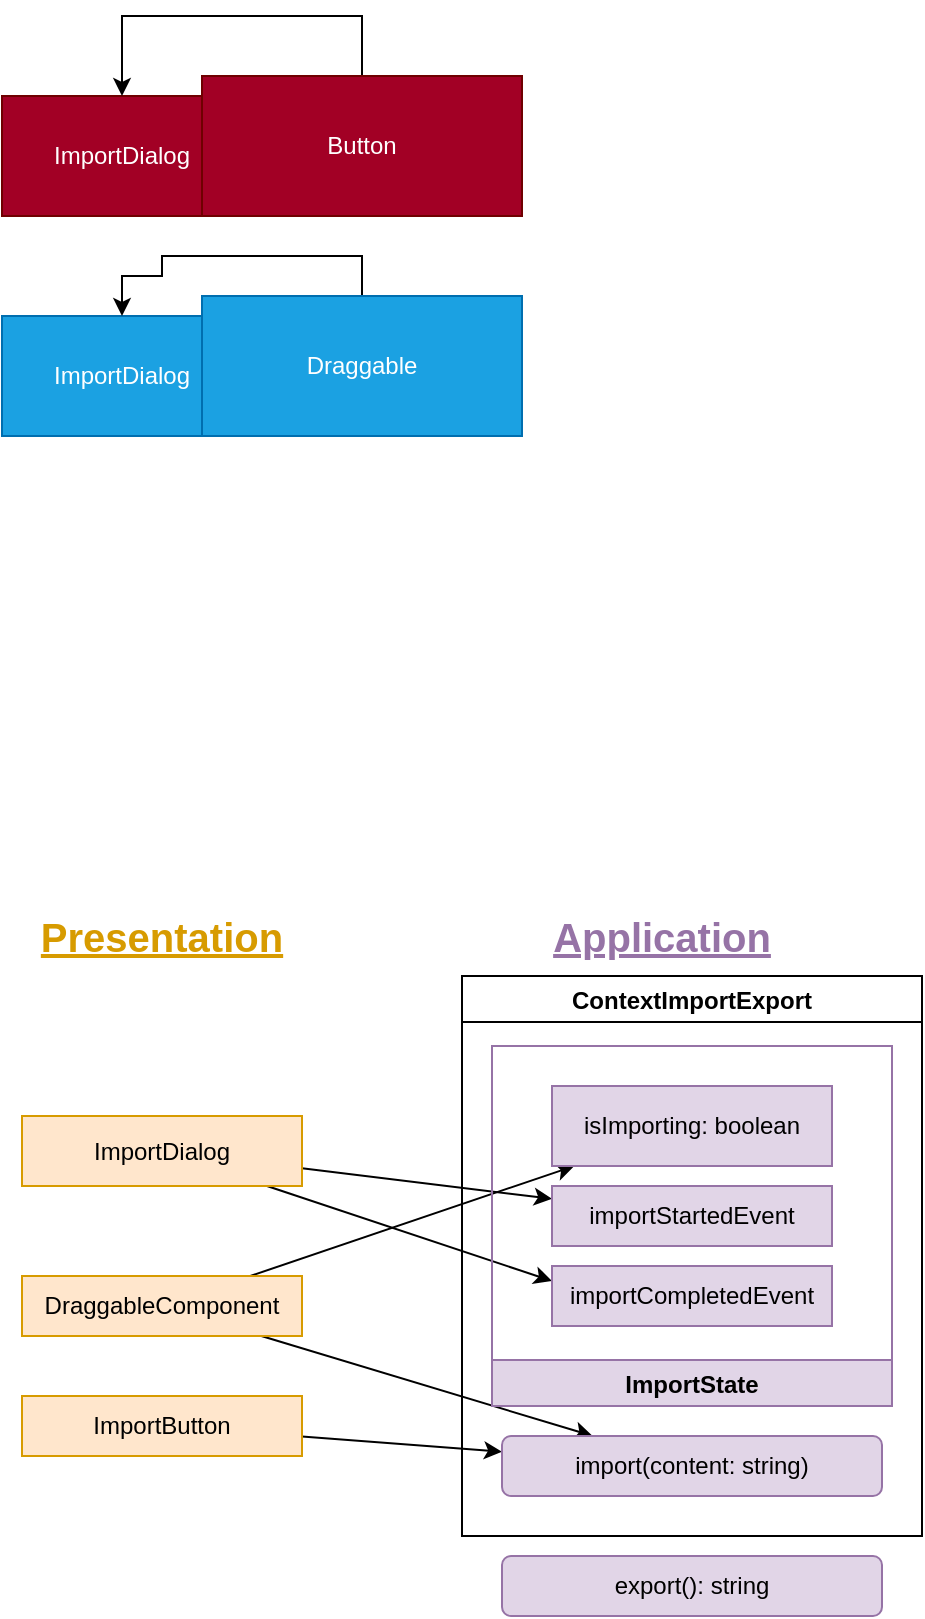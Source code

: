 <mxfile version="14.4.3" type="device"><diagram id="4WTsuVFVY2ZL-Okhs0ck" name="Page-1"><mxGraphModel dx="621" dy="552" grid="1" gridSize="10" guides="1" tooltips="1" connect="1" arrows="1" fold="1" page="1" pageScale="1" pageWidth="850" pageHeight="1100" math="0" shadow="0"><root><mxCell id="0"/><mxCell id="1" parent="0"/><mxCell id="lLcNyBzB87vd-idcZx1o-1" value="ImportDialog" style="rounded=0;whiteSpace=wrap;html=1;fillColor=#a20025;strokeColor=#6F0000;fontColor=#ffffff;" parent="1" vertex="1"><mxGeometry x="40" y="60" width="120" height="60" as="geometry"/></mxCell><mxCell id="lLcNyBzB87vd-idcZx1o-2" value="ImportDialog" style="rounded=0;whiteSpace=wrap;html=1;fillColor=#1ba1e2;strokeColor=#006EAF;fontColor=#ffffff;" parent="1" vertex="1"><mxGeometry x="40" y="170" width="120" height="60" as="geometry"/></mxCell><mxCell id="lLcNyBzB87vd-idcZx1o-6" style="edgeStyle=orthogonalEdgeStyle;rounded=0;orthogonalLoop=1;jettySize=auto;html=1;" parent="1" source="lLcNyBzB87vd-idcZx1o-3" target="lLcNyBzB87vd-idcZx1o-2" edge="1"><mxGeometry relative="1" as="geometry"><Array as="points"><mxPoint x="220" y="140"/><mxPoint x="120" y="140"/><mxPoint x="120" y="150"/><mxPoint x="100" y="150"/></Array></mxGeometry></mxCell><mxCell id="lLcNyBzB87vd-idcZx1o-3" value="Draggable" style="rounded=0;whiteSpace=wrap;html=1;fillColor=#1ba1e2;strokeColor=#006EAF;fontColor=#ffffff;" parent="1" vertex="1"><mxGeometry x="140" y="160" width="160" height="70" as="geometry"/></mxCell><mxCell id="lLcNyBzB87vd-idcZx1o-7" style="edgeStyle=orthogonalEdgeStyle;rounded=0;orthogonalLoop=1;jettySize=auto;html=1;" parent="1" source="lLcNyBzB87vd-idcZx1o-4" target="lLcNyBzB87vd-idcZx1o-1" edge="1"><mxGeometry relative="1" as="geometry"><Array as="points"><mxPoint x="220" y="20"/><mxPoint x="100" y="20"/></Array></mxGeometry></mxCell><mxCell id="lLcNyBzB87vd-idcZx1o-4" value="Button" style="rounded=0;whiteSpace=wrap;html=1;fillColor=#a20025;strokeColor=#6F0000;fontColor=#ffffff;" parent="1" vertex="1"><mxGeometry x="140" y="50" width="160" height="70" as="geometry"/></mxCell><mxCell id="lLcNyBzB87vd-idcZx1o-29" value="" style="rounded=0;orthogonalLoop=1;jettySize=auto;html=1;entryX=0;entryY=0.25;entryDx=0;entryDy=0;" parent="1" source="lLcNyBzB87vd-idcZx1o-18" target="lLcNyBzB87vd-idcZx1o-44" edge="1"><mxGeometry relative="1" as="geometry"/></mxCell><mxCell id="lLcNyBzB87vd-idcZx1o-30" value="" style="rounded=0;orthogonalLoop=1;jettySize=auto;html=1;" parent="1" source="lLcNyBzB87vd-idcZx1o-18" target="lLcNyBzB87vd-idcZx1o-27" edge="1"><mxGeometry relative="1" as="geometry"/></mxCell><mxCell id="lLcNyBzB87vd-idcZx1o-18" value="ImportDialog" style="rounded=0;whiteSpace=wrap;html=1;fillColor=#ffe6cc;strokeColor=#d79b00;" parent="1" vertex="1"><mxGeometry x="50" y="570" width="140" height="35" as="geometry"/></mxCell><mxCell id="lLcNyBzB87vd-idcZx1o-21" style="rounded=0;orthogonalLoop=1;jettySize=auto;html=1;" parent="1" source="lLcNyBzB87vd-idcZx1o-19" target="lLcNyBzB87vd-idcZx1o-49" edge="1"><mxGeometry relative="1" as="geometry"><mxPoint x="245.029" y="365" as="targetPoint"/></mxGeometry></mxCell><mxCell id="lLcNyBzB87vd-idcZx1o-55" style="edgeStyle=none;rounded=0;orthogonalLoop=1;jettySize=auto;html=1;fontColor=#9673A6;" parent="1" source="lLcNyBzB87vd-idcZx1o-19" target="lLcNyBzB87vd-idcZx1o-26" edge="1"><mxGeometry relative="1" as="geometry"/></mxCell><mxCell id="lLcNyBzB87vd-idcZx1o-19" value="DraggableComponent" style="rounded=0;whiteSpace=wrap;html=1;fillColor=#ffe6cc;strokeColor=#d79b00;" parent="1" vertex="1"><mxGeometry x="50" y="650" width="140" height="30" as="geometry"/></mxCell><mxCell id="lLcNyBzB87vd-idcZx1o-22" value="" style="rounded=0;orthogonalLoop=1;jettySize=auto;html=1;" parent="1" source="lLcNyBzB87vd-idcZx1o-20" target="lLcNyBzB87vd-idcZx1o-49" edge="1"><mxGeometry relative="1" as="geometry"><mxPoint x="275" y="360" as="targetPoint"/></mxGeometry></mxCell><mxCell id="lLcNyBzB87vd-idcZx1o-20" value="ImportButton" style="rounded=0;whiteSpace=wrap;html=1;fillColor=#ffe6cc;strokeColor=#d79b00;" parent="1" vertex="1"><mxGeometry x="50" y="710" width="140" height="30" as="geometry"/></mxCell><mxCell id="lLcNyBzB87vd-idcZx1o-45" value="ContextImportExport" style="swimlane;" parent="1" vertex="1"><mxGeometry x="270" y="500" width="230" height="280" as="geometry"/></mxCell><mxCell id="lLcNyBzB87vd-idcZx1o-39" value="ImportState" style="swimlane;direction=west;fillColor=#e1d5e7;strokeColor=#9673a6;" parent="lLcNyBzB87vd-idcZx1o-45" vertex="1"><mxGeometry x="15" y="35" width="200" height="180" as="geometry"/></mxCell><mxCell id="lLcNyBzB87vd-idcZx1o-26" value="isImporting: boolean" style="rounded=0;whiteSpace=wrap;html=1;fillColor=#e1d5e7;strokeColor=#9673a6;" parent="lLcNyBzB87vd-idcZx1o-39" vertex="1"><mxGeometry x="30" y="20" width="140" height="40" as="geometry"/></mxCell><mxCell id="lLcNyBzB87vd-idcZx1o-27" value="importStartedEvent" style="rounded=0;whiteSpace=wrap;html=1;fillColor=#e1d5e7;strokeColor=#9673a6;" parent="lLcNyBzB87vd-idcZx1o-39" vertex="1"><mxGeometry x="30" y="70" width="140" height="30" as="geometry"/></mxCell><mxCell id="lLcNyBzB87vd-idcZx1o-44" value="importCompletedEvent" style="rounded=0;whiteSpace=wrap;html=1;fillColor=#e1d5e7;strokeColor=#9673a6;" parent="lLcNyBzB87vd-idcZx1o-39" vertex="1"><mxGeometry x="30" y="110" width="140" height="30" as="geometry"/></mxCell><mxCell id="lLcNyBzB87vd-idcZx1o-49" value="&lt;span&gt;import(content: string)&lt;/span&gt;" style="rounded=1;whiteSpace=wrap;html=1;fillColor=#e1d5e7;strokeColor=#9673a6;" parent="lLcNyBzB87vd-idcZx1o-45" vertex="1"><mxGeometry x="20" y="230" width="190" height="30" as="geometry"/></mxCell><mxCell id="lLcNyBzB87vd-idcZx1o-51" value="Presentation" style="text;html=1;align=center;verticalAlign=middle;whiteSpace=wrap;rounded=0;fontColor=#D79B00;fontStyle=5;fontSize=20;" parent="1" vertex="1"><mxGeometry x="100" y="470" width="40" height="20" as="geometry"/></mxCell><mxCell id="lLcNyBzB87vd-idcZx1o-52" value="Application" style="text;html=1;align=center;verticalAlign=middle;whiteSpace=wrap;rounded=0;fontStyle=5;fontColor=#9673A6;fontSize=20;" parent="1" vertex="1"><mxGeometry x="350" y="470" width="40" height="20" as="geometry"/></mxCell><mxCell id="lLcNyBzB87vd-idcZx1o-50" value="export(): string" style="rounded=1;whiteSpace=wrap;html=1;fillColor=#e1d5e7;strokeColor=#9673a6;" parent="1" vertex="1"><mxGeometry x="290" y="790" width="190" height="30" as="geometry"/></mxCell></root></mxGraphModel></diagram></mxfile>